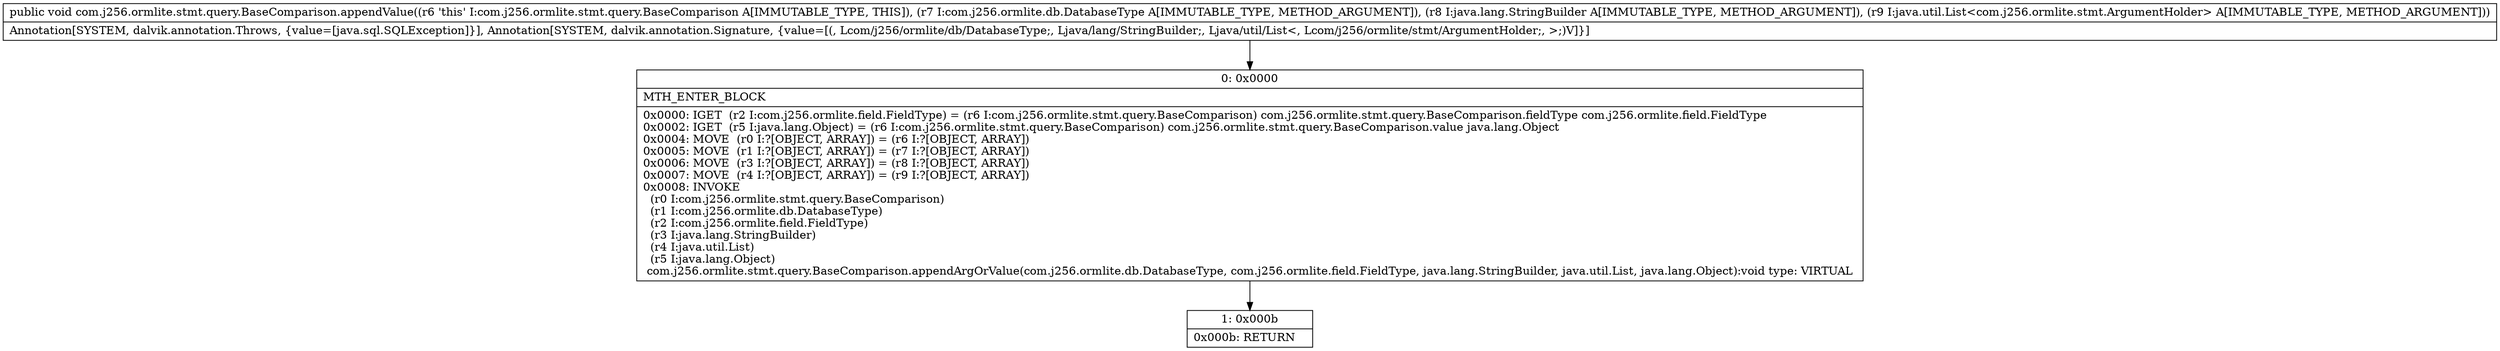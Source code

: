 digraph "CFG forcom.j256.ormlite.stmt.query.BaseComparison.appendValue(Lcom\/j256\/ormlite\/db\/DatabaseType;Ljava\/lang\/StringBuilder;Ljava\/util\/List;)V" {
Node_0 [shape=record,label="{0\:\ 0x0000|MTH_ENTER_BLOCK\l|0x0000: IGET  (r2 I:com.j256.ormlite.field.FieldType) = (r6 I:com.j256.ormlite.stmt.query.BaseComparison) com.j256.ormlite.stmt.query.BaseComparison.fieldType com.j256.ormlite.field.FieldType \l0x0002: IGET  (r5 I:java.lang.Object) = (r6 I:com.j256.ormlite.stmt.query.BaseComparison) com.j256.ormlite.stmt.query.BaseComparison.value java.lang.Object \l0x0004: MOVE  (r0 I:?[OBJECT, ARRAY]) = (r6 I:?[OBJECT, ARRAY]) \l0x0005: MOVE  (r1 I:?[OBJECT, ARRAY]) = (r7 I:?[OBJECT, ARRAY]) \l0x0006: MOVE  (r3 I:?[OBJECT, ARRAY]) = (r8 I:?[OBJECT, ARRAY]) \l0x0007: MOVE  (r4 I:?[OBJECT, ARRAY]) = (r9 I:?[OBJECT, ARRAY]) \l0x0008: INVOKE  \l  (r0 I:com.j256.ormlite.stmt.query.BaseComparison)\l  (r1 I:com.j256.ormlite.db.DatabaseType)\l  (r2 I:com.j256.ormlite.field.FieldType)\l  (r3 I:java.lang.StringBuilder)\l  (r4 I:java.util.List)\l  (r5 I:java.lang.Object)\l com.j256.ormlite.stmt.query.BaseComparison.appendArgOrValue(com.j256.ormlite.db.DatabaseType, com.j256.ormlite.field.FieldType, java.lang.StringBuilder, java.util.List, java.lang.Object):void type: VIRTUAL \l}"];
Node_1 [shape=record,label="{1\:\ 0x000b|0x000b: RETURN   \l}"];
MethodNode[shape=record,label="{public void com.j256.ormlite.stmt.query.BaseComparison.appendValue((r6 'this' I:com.j256.ormlite.stmt.query.BaseComparison A[IMMUTABLE_TYPE, THIS]), (r7 I:com.j256.ormlite.db.DatabaseType A[IMMUTABLE_TYPE, METHOD_ARGUMENT]), (r8 I:java.lang.StringBuilder A[IMMUTABLE_TYPE, METHOD_ARGUMENT]), (r9 I:java.util.List\<com.j256.ormlite.stmt.ArgumentHolder\> A[IMMUTABLE_TYPE, METHOD_ARGUMENT]))  | Annotation[SYSTEM, dalvik.annotation.Throws, \{value=[java.sql.SQLException]\}], Annotation[SYSTEM, dalvik.annotation.Signature, \{value=[(, Lcom\/j256\/ormlite\/db\/DatabaseType;, Ljava\/lang\/StringBuilder;, Ljava\/util\/List\<, Lcom\/j256\/ormlite\/stmt\/ArgumentHolder;, \>;)V]\}]\l}"];
MethodNode -> Node_0;
Node_0 -> Node_1;
}

